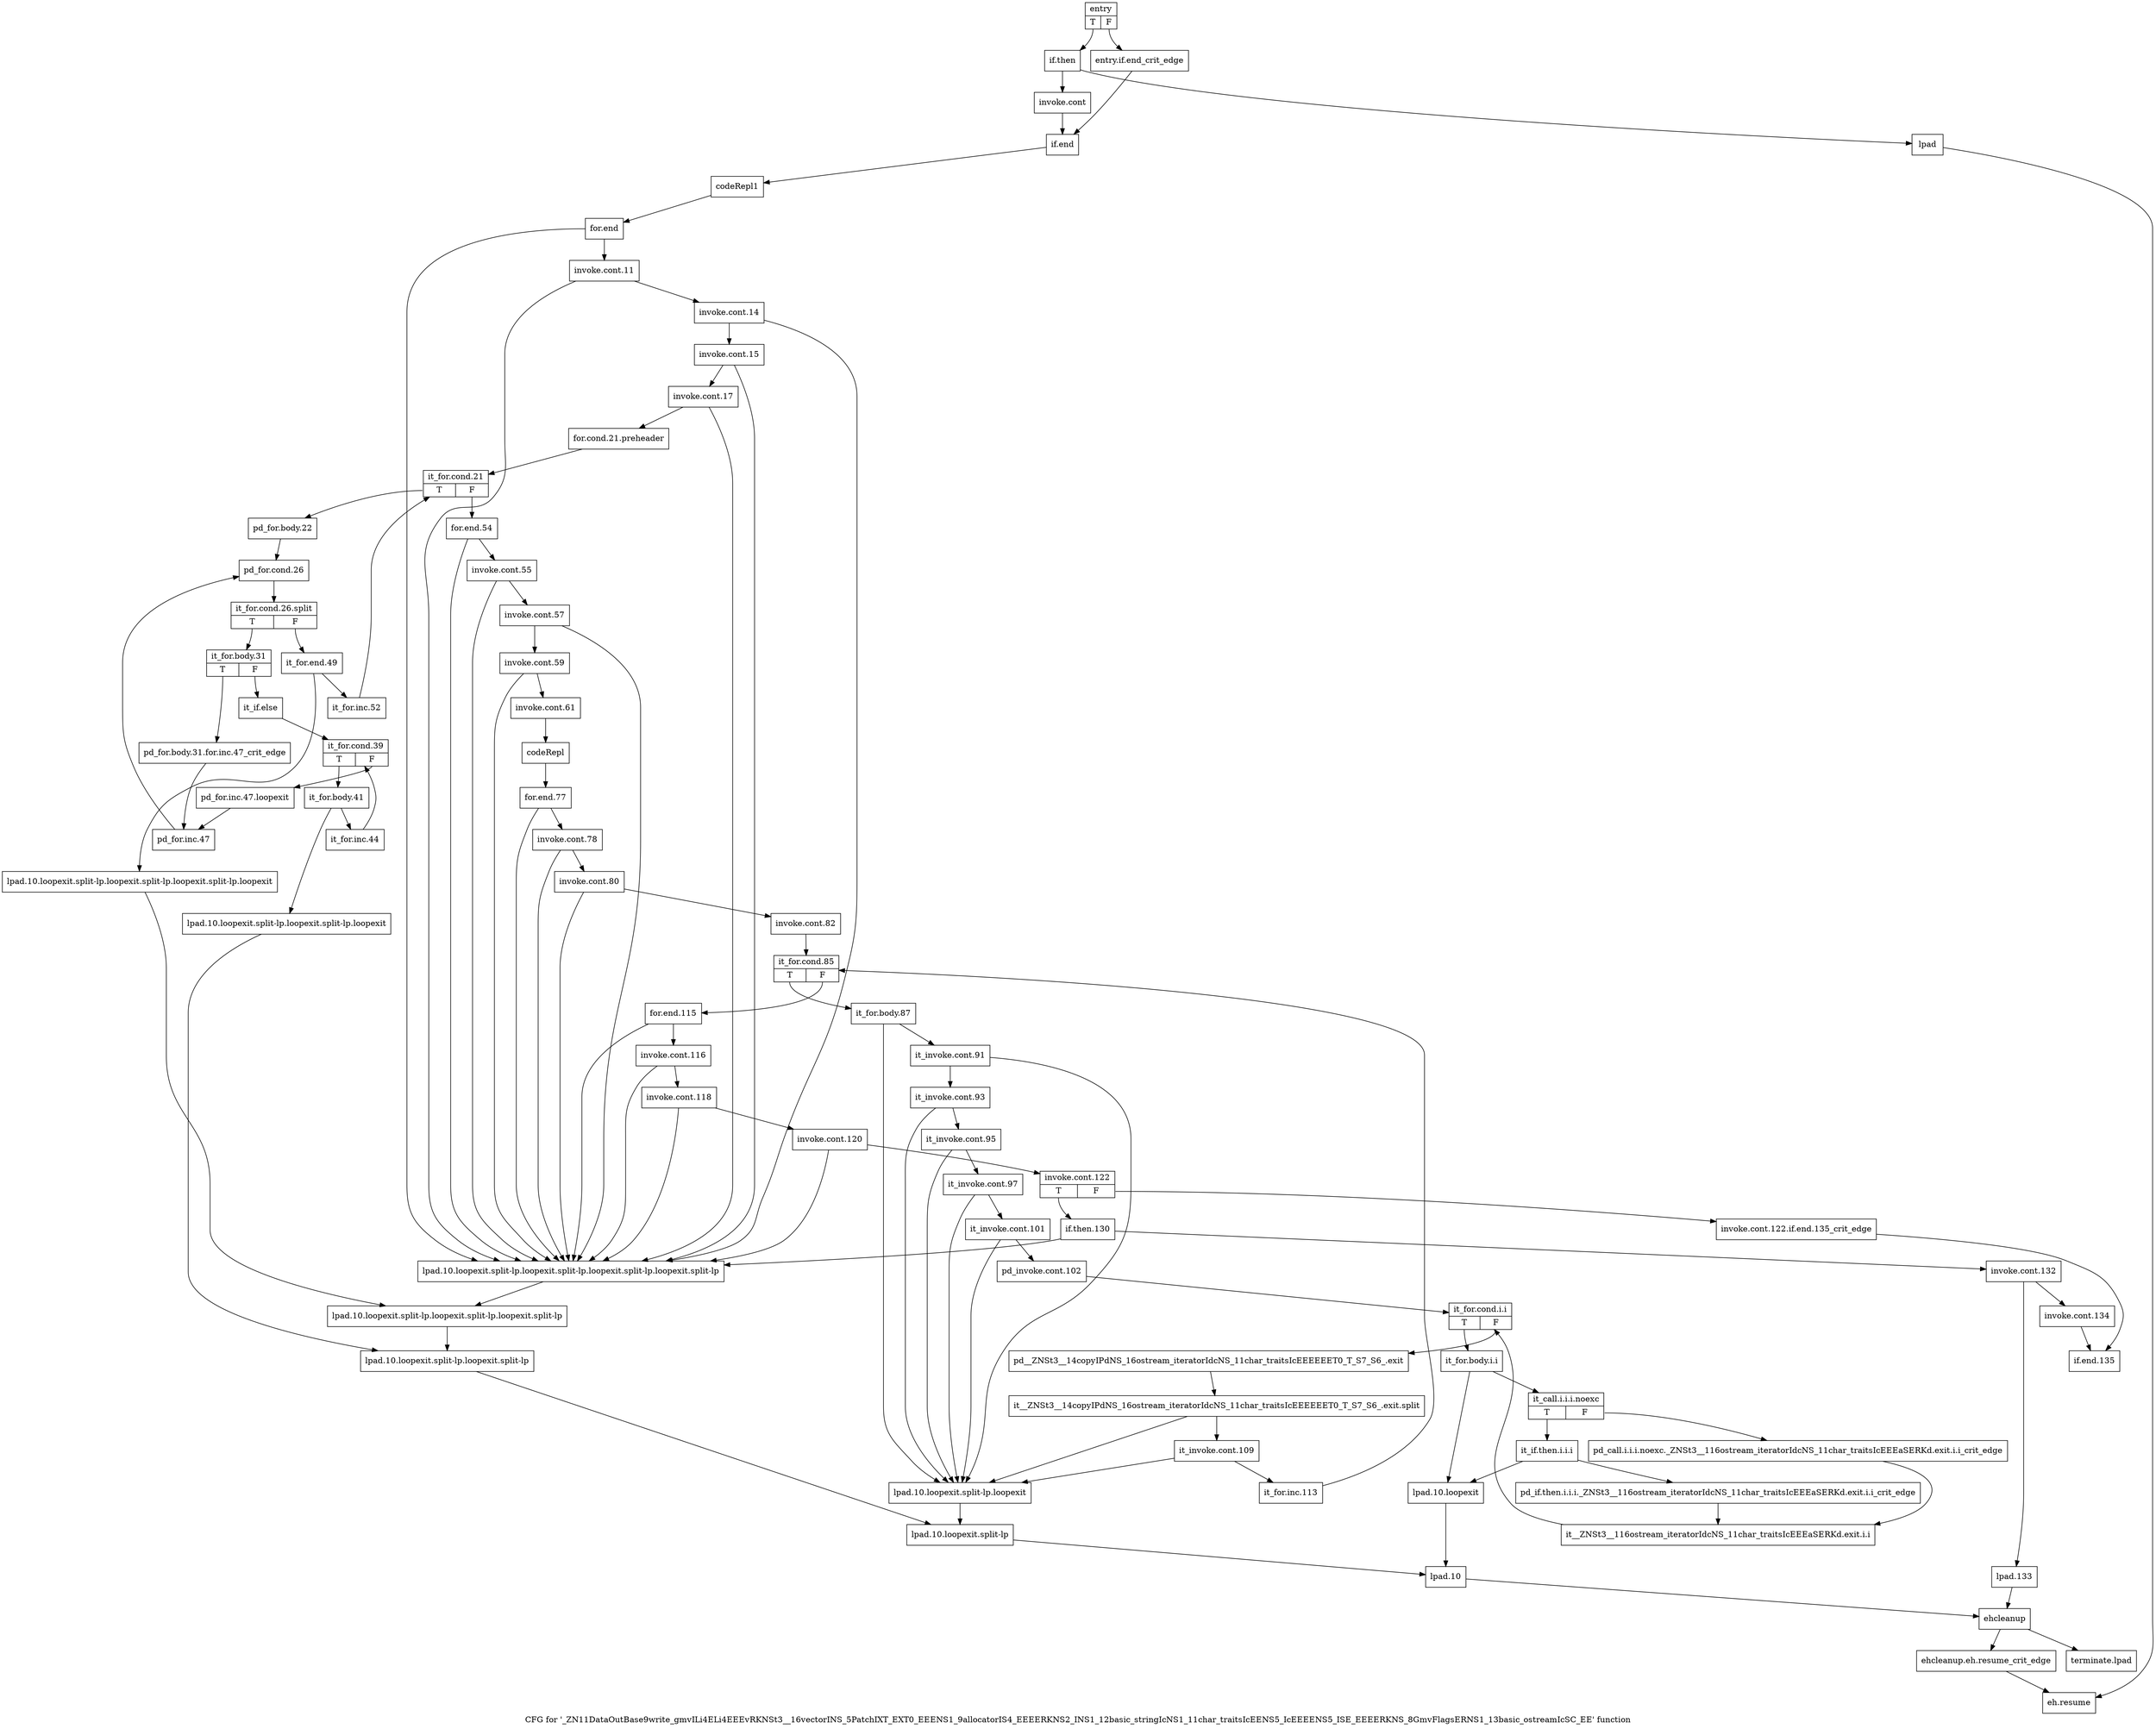 digraph "CFG for '_ZN11DataOutBase9write_gmvILi4ELi4EEEvRKNSt3__16vectorINS_5PatchIXT_EXT0_EEENS1_9allocatorIS4_EEEERKNS2_INS1_12basic_stringIcNS1_11char_traitsIcEENS5_IcEEEENS5_ISE_EEEERKNS_8GmvFlagsERNS1_13basic_ostreamIcSC_EE' function" {
	label="CFG for '_ZN11DataOutBase9write_gmvILi4ELi4EEEvRKNSt3__16vectorINS_5PatchIXT_EXT0_EEENS1_9allocatorIS4_EEEERKNS2_INS1_12basic_stringIcNS1_11char_traitsIcEENS5_IcEEEENS5_ISE_EEEERKNS_8GmvFlagsERNS1_13basic_ostreamIcSC_EE' function";

	Node0x3744de0 [shape=record,label="{entry|{<s0>T|<s1>F}}"];
	Node0x3744de0:s0 -> Node0x3744e80;
	Node0x3744de0:s1 -> Node0x3744e30;
	Node0x3744e30 [shape=record,label="{entry.if.end_crit_edge}"];
	Node0x3744e30 -> Node0x3744f70;
	Node0x3744e80 [shape=record,label="{if.then}"];
	Node0x3744e80 -> Node0x3744ed0;
	Node0x3744e80 -> Node0x3744f20;
	Node0x3744ed0 [shape=record,label="{invoke.cont}"];
	Node0x3744ed0 -> Node0x3744f70;
	Node0x3744f20 [shape=record,label="{lpad}"];
	Node0x3744f20 -> Node0x37943b0;
	Node0x3744f70 [shape=record,label="{if.end}"];
	Node0x3744f70 -> Node0x3744fc0;
	Node0x3744fc0 [shape=record,label="{codeRepl1}"];
	Node0x3744fc0 -> Node0x3792e20;
	Node0x3792e20 [shape=record,label="{for.end}"];
	Node0x3792e20 -> Node0x3792e70;
	Node0x3792e20 -> Node0x37932d0;
	Node0x3792e70 [shape=record,label="{invoke.cont.11}"];
	Node0x3792e70 -> Node0x3792ec0;
	Node0x3792e70 -> Node0x37932d0;
	Node0x3792ec0 [shape=record,label="{invoke.cont.14}"];
	Node0x3792ec0 -> Node0x3792f10;
	Node0x3792ec0 -> Node0x37932d0;
	Node0x3792f10 [shape=record,label="{invoke.cont.15}"];
	Node0x3792f10 -> Node0x3792f60;
	Node0x3792f10 -> Node0x37932d0;
	Node0x3792f60 [shape=record,label="{invoke.cont.17}"];
	Node0x3792f60 -> Node0x3792fb0;
	Node0x3792f60 -> Node0x37932d0;
	Node0x3792fb0 [shape=record,label="{for.cond.21.preheader}"];
	Node0x3792fb0 -> Node0x3793000;
	Node0x3793000 [shape=record,label="{it_for.cond.21|{<s0>T|<s1>F}}"];
	Node0x3793000:s0 -> Node0x3793050;
	Node0x3793000:s1 -> Node0x37936e0;
	Node0x3793050 [shape=record,label="{pd_for.body.22}"];
	Node0x3793050 -> Node0x37930a0;
	Node0x37930a0 [shape=record,label="{pd_for.cond.26}"];
	Node0x37930a0 -> Node0x9b3d7a0;
	Node0x9b3d7a0 [shape=record,label="{it_for.cond.26.split|{<s0>T|<s1>F}}"];
	Node0x9b3d7a0:s0 -> Node0x37930f0;
	Node0x9b3d7a0:s1 -> Node0x3793640;
	Node0x37930f0 [shape=record,label="{it_for.body.31|{<s0>T|<s1>F}}"];
	Node0x37930f0:s0 -> Node0x3793140;
	Node0x37930f0:s1 -> Node0x3793460;
	Node0x3793140 [shape=record,label="{pd_for.body.31.for.inc.47_crit_edge}"];
	Node0x3793140 -> Node0x37935f0;
	Node0x3793190 [shape=record,label="{lpad.10.loopexit}"];
	Node0x3793190 -> Node0x3793410;
	Node0x37931e0 [shape=record,label="{lpad.10.loopexit.split-lp.loopexit}"];
	Node0x37931e0 -> Node0x37933c0;
	Node0x3793230 [shape=record,label="{lpad.10.loopexit.split-lp.loopexit.split-lp.loopexit}"];
	Node0x3793230 -> Node0x3793370;
	Node0x3793280 [shape=record,label="{lpad.10.loopexit.split-lp.loopexit.split-lp.loopexit.split-lp.loopexit}"];
	Node0x3793280 -> Node0x3793320;
	Node0x37932d0 [shape=record,label="{lpad.10.loopexit.split-lp.loopexit.split-lp.loopexit.split-lp.loopexit.split-lp}"];
	Node0x37932d0 -> Node0x3793320;
	Node0x3793320 [shape=record,label="{lpad.10.loopexit.split-lp.loopexit.split-lp.loopexit.split-lp}"];
	Node0x3793320 -> Node0x3793370;
	Node0x3793370 [shape=record,label="{lpad.10.loopexit.split-lp.loopexit.split-lp}"];
	Node0x3793370 -> Node0x37933c0;
	Node0x37933c0 [shape=record,label="{lpad.10.loopexit.split-lp}"];
	Node0x37933c0 -> Node0x3793410;
	Node0x3793410 [shape=record,label="{lpad.10}"];
	Node0x3793410 -> Node0x3794310;
	Node0x3793460 [shape=record,label="{it_if.else}"];
	Node0x3793460 -> Node0x37934b0;
	Node0x37934b0 [shape=record,label="{it_for.cond.39|{<s0>T|<s1>F}}"];
	Node0x37934b0:s0 -> Node0x3793500;
	Node0x37934b0:s1 -> Node0x37935a0;
	Node0x3793500 [shape=record,label="{it_for.body.41}"];
	Node0x3793500 -> Node0x3793550;
	Node0x3793500 -> Node0x3793230;
	Node0x3793550 [shape=record,label="{it_for.inc.44}"];
	Node0x3793550 -> Node0x37934b0;
	Node0x37935a0 [shape=record,label="{pd_for.inc.47.loopexit}"];
	Node0x37935a0 -> Node0x37935f0;
	Node0x37935f0 [shape=record,label="{pd_for.inc.47}"];
	Node0x37935f0 -> Node0x37930a0;
	Node0x3793640 [shape=record,label="{it_for.end.49}"];
	Node0x3793640 -> Node0x3793690;
	Node0x3793640 -> Node0x3793280;
	Node0x3793690 [shape=record,label="{it_for.inc.52}"];
	Node0x3793690 -> Node0x3793000;
	Node0x37936e0 [shape=record,label="{for.end.54}"];
	Node0x37936e0 -> Node0x3793730;
	Node0x37936e0 -> Node0x37932d0;
	Node0x3793730 [shape=record,label="{invoke.cont.55}"];
	Node0x3793730 -> Node0x3793780;
	Node0x3793730 -> Node0x37932d0;
	Node0x3793780 [shape=record,label="{invoke.cont.57}"];
	Node0x3793780 -> Node0x37937d0;
	Node0x3793780 -> Node0x37932d0;
	Node0x37937d0 [shape=record,label="{invoke.cont.59}"];
	Node0x37937d0 -> Node0x3793820;
	Node0x37937d0 -> Node0x37932d0;
	Node0x3793820 [shape=record,label="{invoke.cont.61}"];
	Node0x3793820 -> Node0x3793870;
	Node0x3793870 [shape=record,label="{codeRepl}"];
	Node0x3793870 -> Node0x37938c0;
	Node0x37938c0 [shape=record,label="{for.end.77}"];
	Node0x37938c0 -> Node0x3793910;
	Node0x37938c0 -> Node0x37932d0;
	Node0x3793910 [shape=record,label="{invoke.cont.78}"];
	Node0x3793910 -> Node0x3793960;
	Node0x3793910 -> Node0x37932d0;
	Node0x3793960 [shape=record,label="{invoke.cont.80}"];
	Node0x3793960 -> Node0x37939b0;
	Node0x3793960 -> Node0x37932d0;
	Node0x37939b0 [shape=record,label="{invoke.cont.82}"];
	Node0x37939b0 -> Node0x3793a00;
	Node0x3793a00 [shape=record,label="{it_for.cond.85|{<s0>T|<s1>F}}"];
	Node0x3793a00:s0 -> Node0x3793a50;
	Node0x3793a00:s1 -> Node0x3793fa0;
	Node0x3793a50 [shape=record,label="{it_for.body.87}"];
	Node0x3793a50 -> Node0x3793aa0;
	Node0x3793a50 -> Node0x37931e0;
	Node0x3793aa0 [shape=record,label="{it_invoke.cont.91}"];
	Node0x3793aa0 -> Node0x3793af0;
	Node0x3793aa0 -> Node0x37931e0;
	Node0x3793af0 [shape=record,label="{it_invoke.cont.93}"];
	Node0x3793af0 -> Node0x3793b40;
	Node0x3793af0 -> Node0x37931e0;
	Node0x3793b40 [shape=record,label="{it_invoke.cont.95}"];
	Node0x3793b40 -> Node0x3793b90;
	Node0x3793b40 -> Node0x37931e0;
	Node0x3793b90 [shape=record,label="{it_invoke.cont.97}"];
	Node0x3793b90 -> Node0x3793be0;
	Node0x3793b90 -> Node0x37931e0;
	Node0x3793be0 [shape=record,label="{it_invoke.cont.101}"];
	Node0x3793be0 -> Node0x3793c30;
	Node0x3793be0 -> Node0x37931e0;
	Node0x3793c30 [shape=record,label="{pd_invoke.cont.102}"];
	Node0x3793c30 -> Node0x3793c80;
	Node0x3793c80 [shape=record,label="{it_for.cond.i.i|{<s0>T|<s1>F}}"];
	Node0x3793c80:s0 -> Node0x3793cd0;
	Node0x3793c80:s1 -> Node0x3793eb0;
	Node0x3793cd0 [shape=record,label="{it_for.body.i.i}"];
	Node0x3793cd0 -> Node0x3793d20;
	Node0x3793cd0 -> Node0x3793190;
	Node0x3793d20 [shape=record,label="{it_call.i.i.i.noexc|{<s0>T|<s1>F}}"];
	Node0x3793d20:s0 -> Node0x3793dc0;
	Node0x3793d20:s1 -> Node0x3793d70;
	Node0x3793d70 [shape=record,label="{pd_call.i.i.i.noexc._ZNSt3__116ostream_iteratorIdcNS_11char_traitsIcEEEaSERKd.exit.i.i_crit_edge}"];
	Node0x3793d70 -> Node0x3793e60;
	Node0x3793dc0 [shape=record,label="{it_if.then.i.i.i}"];
	Node0x3793dc0 -> Node0x3793e10;
	Node0x3793dc0 -> Node0x3793190;
	Node0x3793e10 [shape=record,label="{pd_if.then.i.i.i._ZNSt3__116ostream_iteratorIdcNS_11char_traitsIcEEEaSERKd.exit.i.i_crit_edge}"];
	Node0x3793e10 -> Node0x3793e60;
	Node0x3793e60 [shape=record,label="{it__ZNSt3__116ostream_iteratorIdcNS_11char_traitsIcEEEaSERKd.exit.i.i}"];
	Node0x3793e60 -> Node0x3793c80;
	Node0x3793eb0 [shape=record,label="{pd__ZNSt3__14copyIPdNS_16ostream_iteratorIdcNS_11char_traitsIcEEEEEET0_T_S7_S6_.exit}"];
	Node0x3793eb0 -> Node0x9bfd4b0;
	Node0x9bfd4b0 [shape=record,label="{it__ZNSt3__14copyIPdNS_16ostream_iteratorIdcNS_11char_traitsIcEEEEEET0_T_S7_S6_.exit.split}"];
	Node0x9bfd4b0 -> Node0x3793f00;
	Node0x9bfd4b0 -> Node0x37931e0;
	Node0x3793f00 [shape=record,label="{it_invoke.cont.109}"];
	Node0x3793f00 -> Node0x3793f50;
	Node0x3793f00 -> Node0x37931e0;
	Node0x3793f50 [shape=record,label="{it_for.inc.113}"];
	Node0x3793f50 -> Node0x3793a00;
	Node0x3793fa0 [shape=record,label="{for.end.115}"];
	Node0x3793fa0 -> Node0x3793ff0;
	Node0x3793fa0 -> Node0x37932d0;
	Node0x3793ff0 [shape=record,label="{invoke.cont.116}"];
	Node0x3793ff0 -> Node0x3794040;
	Node0x3793ff0 -> Node0x37932d0;
	Node0x3794040 [shape=record,label="{invoke.cont.118}"];
	Node0x3794040 -> Node0x3794090;
	Node0x3794040 -> Node0x37932d0;
	Node0x3794090 [shape=record,label="{invoke.cont.120}"];
	Node0x3794090 -> Node0x37940e0;
	Node0x3794090 -> Node0x37932d0;
	Node0x37940e0 [shape=record,label="{invoke.cont.122|{<s0>T|<s1>F}}"];
	Node0x37940e0:s0 -> Node0x3794180;
	Node0x37940e0:s1 -> Node0x3794130;
	Node0x3794130 [shape=record,label="{invoke.cont.122.if.end.135_crit_edge}"];
	Node0x3794130 -> Node0x37942c0;
	Node0x3794180 [shape=record,label="{if.then.130}"];
	Node0x3794180 -> Node0x37941d0;
	Node0x3794180 -> Node0x37932d0;
	Node0x37941d0 [shape=record,label="{invoke.cont.132}"];
	Node0x37941d0 -> Node0x3794220;
	Node0x37941d0 -> Node0x3794270;
	Node0x3794220 [shape=record,label="{invoke.cont.134}"];
	Node0x3794220 -> Node0x37942c0;
	Node0x3794270 [shape=record,label="{lpad.133}"];
	Node0x3794270 -> Node0x3794310;
	Node0x37942c0 [shape=record,label="{if.end.135}"];
	Node0x3794310 [shape=record,label="{ehcleanup}"];
	Node0x3794310 -> Node0x3794360;
	Node0x3794310 -> Node0x3794400;
	Node0x3794360 [shape=record,label="{ehcleanup.eh.resume_crit_edge}"];
	Node0x3794360 -> Node0x37943b0;
	Node0x37943b0 [shape=record,label="{eh.resume}"];
	Node0x3794400 [shape=record,label="{terminate.lpad}"];
}
